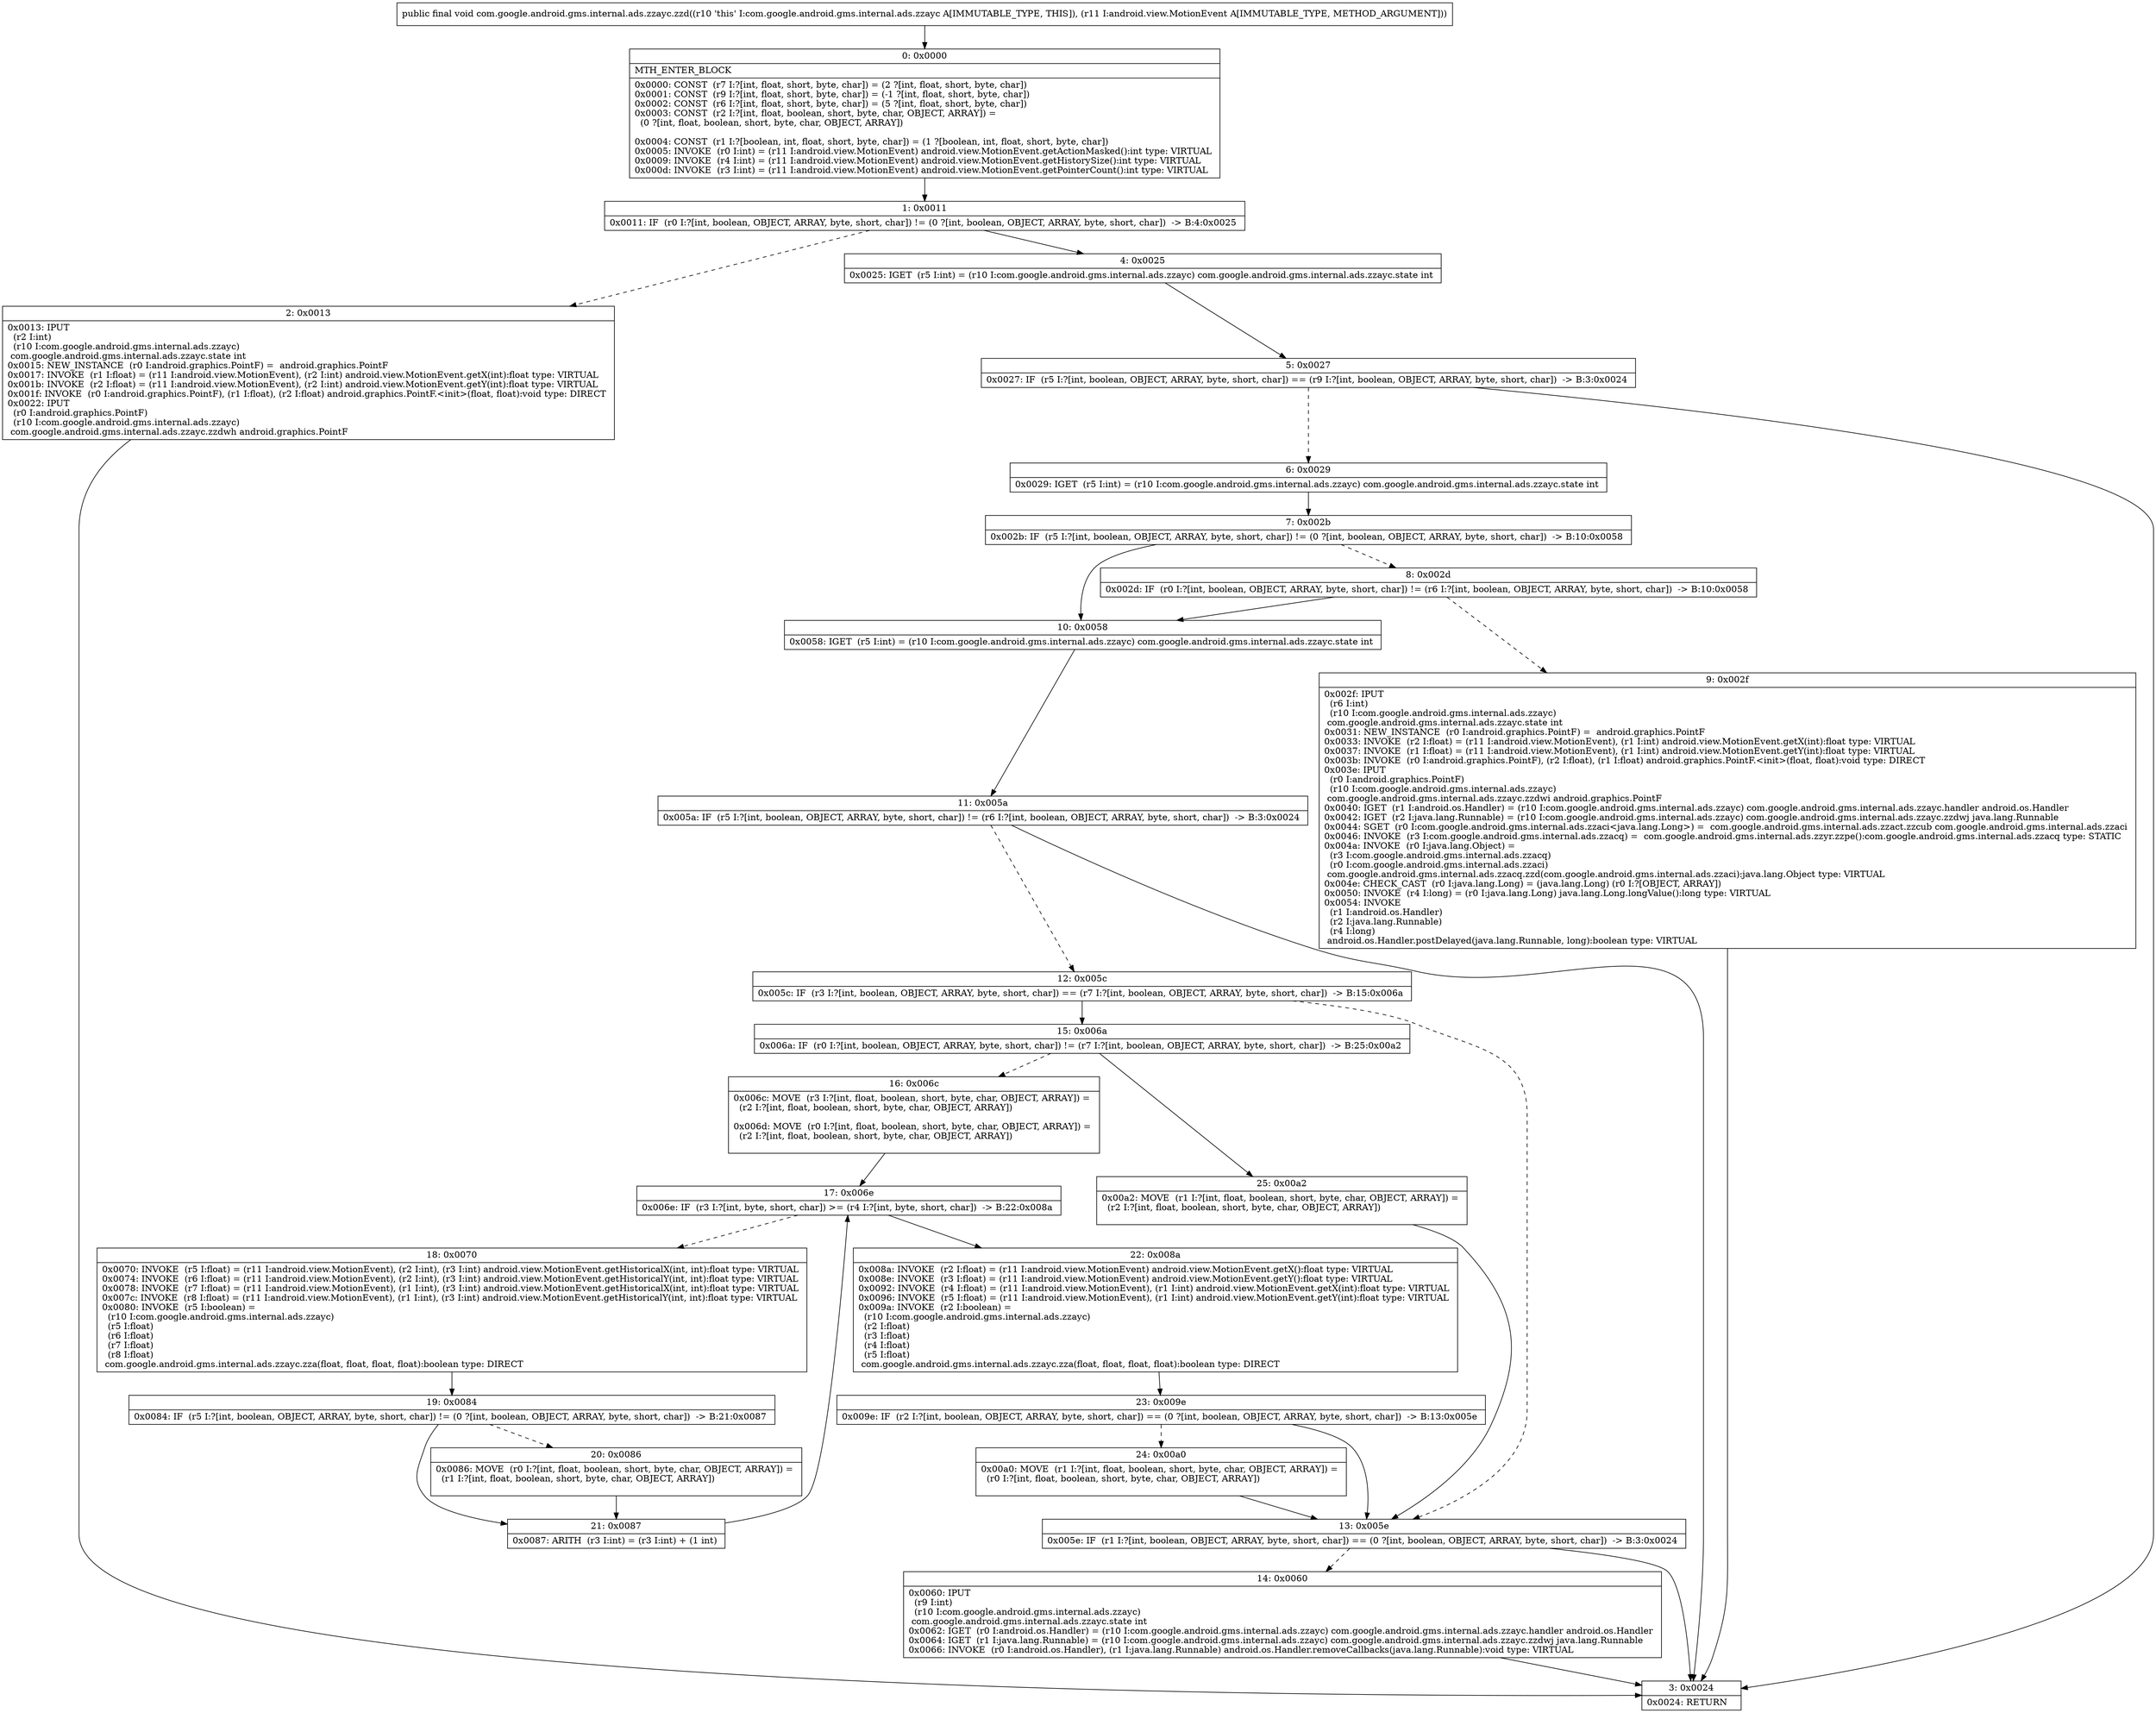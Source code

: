 digraph "CFG forcom.google.android.gms.internal.ads.zzayc.zzd(Landroid\/view\/MotionEvent;)V" {
Node_0 [shape=record,label="{0\:\ 0x0000|MTH_ENTER_BLOCK\l|0x0000: CONST  (r7 I:?[int, float, short, byte, char]) = (2 ?[int, float, short, byte, char]) \l0x0001: CONST  (r9 I:?[int, float, short, byte, char]) = (\-1 ?[int, float, short, byte, char]) \l0x0002: CONST  (r6 I:?[int, float, short, byte, char]) = (5 ?[int, float, short, byte, char]) \l0x0003: CONST  (r2 I:?[int, float, boolean, short, byte, char, OBJECT, ARRAY]) = \l  (0 ?[int, float, boolean, short, byte, char, OBJECT, ARRAY])\l \l0x0004: CONST  (r1 I:?[boolean, int, float, short, byte, char]) = (1 ?[boolean, int, float, short, byte, char]) \l0x0005: INVOKE  (r0 I:int) = (r11 I:android.view.MotionEvent) android.view.MotionEvent.getActionMasked():int type: VIRTUAL \l0x0009: INVOKE  (r4 I:int) = (r11 I:android.view.MotionEvent) android.view.MotionEvent.getHistorySize():int type: VIRTUAL \l0x000d: INVOKE  (r3 I:int) = (r11 I:android.view.MotionEvent) android.view.MotionEvent.getPointerCount():int type: VIRTUAL \l}"];
Node_1 [shape=record,label="{1\:\ 0x0011|0x0011: IF  (r0 I:?[int, boolean, OBJECT, ARRAY, byte, short, char]) != (0 ?[int, boolean, OBJECT, ARRAY, byte, short, char])  \-\> B:4:0x0025 \l}"];
Node_2 [shape=record,label="{2\:\ 0x0013|0x0013: IPUT  \l  (r2 I:int)\l  (r10 I:com.google.android.gms.internal.ads.zzayc)\l com.google.android.gms.internal.ads.zzayc.state int \l0x0015: NEW_INSTANCE  (r0 I:android.graphics.PointF) =  android.graphics.PointF \l0x0017: INVOKE  (r1 I:float) = (r11 I:android.view.MotionEvent), (r2 I:int) android.view.MotionEvent.getX(int):float type: VIRTUAL \l0x001b: INVOKE  (r2 I:float) = (r11 I:android.view.MotionEvent), (r2 I:int) android.view.MotionEvent.getY(int):float type: VIRTUAL \l0x001f: INVOKE  (r0 I:android.graphics.PointF), (r1 I:float), (r2 I:float) android.graphics.PointF.\<init\>(float, float):void type: DIRECT \l0x0022: IPUT  \l  (r0 I:android.graphics.PointF)\l  (r10 I:com.google.android.gms.internal.ads.zzayc)\l com.google.android.gms.internal.ads.zzayc.zzdwh android.graphics.PointF \l}"];
Node_3 [shape=record,label="{3\:\ 0x0024|0x0024: RETURN   \l}"];
Node_4 [shape=record,label="{4\:\ 0x0025|0x0025: IGET  (r5 I:int) = (r10 I:com.google.android.gms.internal.ads.zzayc) com.google.android.gms.internal.ads.zzayc.state int \l}"];
Node_5 [shape=record,label="{5\:\ 0x0027|0x0027: IF  (r5 I:?[int, boolean, OBJECT, ARRAY, byte, short, char]) == (r9 I:?[int, boolean, OBJECT, ARRAY, byte, short, char])  \-\> B:3:0x0024 \l}"];
Node_6 [shape=record,label="{6\:\ 0x0029|0x0029: IGET  (r5 I:int) = (r10 I:com.google.android.gms.internal.ads.zzayc) com.google.android.gms.internal.ads.zzayc.state int \l}"];
Node_7 [shape=record,label="{7\:\ 0x002b|0x002b: IF  (r5 I:?[int, boolean, OBJECT, ARRAY, byte, short, char]) != (0 ?[int, boolean, OBJECT, ARRAY, byte, short, char])  \-\> B:10:0x0058 \l}"];
Node_8 [shape=record,label="{8\:\ 0x002d|0x002d: IF  (r0 I:?[int, boolean, OBJECT, ARRAY, byte, short, char]) != (r6 I:?[int, boolean, OBJECT, ARRAY, byte, short, char])  \-\> B:10:0x0058 \l}"];
Node_9 [shape=record,label="{9\:\ 0x002f|0x002f: IPUT  \l  (r6 I:int)\l  (r10 I:com.google.android.gms.internal.ads.zzayc)\l com.google.android.gms.internal.ads.zzayc.state int \l0x0031: NEW_INSTANCE  (r0 I:android.graphics.PointF) =  android.graphics.PointF \l0x0033: INVOKE  (r2 I:float) = (r11 I:android.view.MotionEvent), (r1 I:int) android.view.MotionEvent.getX(int):float type: VIRTUAL \l0x0037: INVOKE  (r1 I:float) = (r11 I:android.view.MotionEvent), (r1 I:int) android.view.MotionEvent.getY(int):float type: VIRTUAL \l0x003b: INVOKE  (r0 I:android.graphics.PointF), (r2 I:float), (r1 I:float) android.graphics.PointF.\<init\>(float, float):void type: DIRECT \l0x003e: IPUT  \l  (r0 I:android.graphics.PointF)\l  (r10 I:com.google.android.gms.internal.ads.zzayc)\l com.google.android.gms.internal.ads.zzayc.zzdwi android.graphics.PointF \l0x0040: IGET  (r1 I:android.os.Handler) = (r10 I:com.google.android.gms.internal.ads.zzayc) com.google.android.gms.internal.ads.zzayc.handler android.os.Handler \l0x0042: IGET  (r2 I:java.lang.Runnable) = (r10 I:com.google.android.gms.internal.ads.zzayc) com.google.android.gms.internal.ads.zzayc.zzdwj java.lang.Runnable \l0x0044: SGET  (r0 I:com.google.android.gms.internal.ads.zzaci\<java.lang.Long\>) =  com.google.android.gms.internal.ads.zzact.zzcub com.google.android.gms.internal.ads.zzaci \l0x0046: INVOKE  (r3 I:com.google.android.gms.internal.ads.zzacq) =  com.google.android.gms.internal.ads.zzyr.zzpe():com.google.android.gms.internal.ads.zzacq type: STATIC \l0x004a: INVOKE  (r0 I:java.lang.Object) = \l  (r3 I:com.google.android.gms.internal.ads.zzacq)\l  (r0 I:com.google.android.gms.internal.ads.zzaci)\l com.google.android.gms.internal.ads.zzacq.zzd(com.google.android.gms.internal.ads.zzaci):java.lang.Object type: VIRTUAL \l0x004e: CHECK_CAST  (r0 I:java.lang.Long) = (java.lang.Long) (r0 I:?[OBJECT, ARRAY]) \l0x0050: INVOKE  (r4 I:long) = (r0 I:java.lang.Long) java.lang.Long.longValue():long type: VIRTUAL \l0x0054: INVOKE  \l  (r1 I:android.os.Handler)\l  (r2 I:java.lang.Runnable)\l  (r4 I:long)\l android.os.Handler.postDelayed(java.lang.Runnable, long):boolean type: VIRTUAL \l}"];
Node_10 [shape=record,label="{10\:\ 0x0058|0x0058: IGET  (r5 I:int) = (r10 I:com.google.android.gms.internal.ads.zzayc) com.google.android.gms.internal.ads.zzayc.state int \l}"];
Node_11 [shape=record,label="{11\:\ 0x005a|0x005a: IF  (r5 I:?[int, boolean, OBJECT, ARRAY, byte, short, char]) != (r6 I:?[int, boolean, OBJECT, ARRAY, byte, short, char])  \-\> B:3:0x0024 \l}"];
Node_12 [shape=record,label="{12\:\ 0x005c|0x005c: IF  (r3 I:?[int, boolean, OBJECT, ARRAY, byte, short, char]) == (r7 I:?[int, boolean, OBJECT, ARRAY, byte, short, char])  \-\> B:15:0x006a \l}"];
Node_13 [shape=record,label="{13\:\ 0x005e|0x005e: IF  (r1 I:?[int, boolean, OBJECT, ARRAY, byte, short, char]) == (0 ?[int, boolean, OBJECT, ARRAY, byte, short, char])  \-\> B:3:0x0024 \l}"];
Node_14 [shape=record,label="{14\:\ 0x0060|0x0060: IPUT  \l  (r9 I:int)\l  (r10 I:com.google.android.gms.internal.ads.zzayc)\l com.google.android.gms.internal.ads.zzayc.state int \l0x0062: IGET  (r0 I:android.os.Handler) = (r10 I:com.google.android.gms.internal.ads.zzayc) com.google.android.gms.internal.ads.zzayc.handler android.os.Handler \l0x0064: IGET  (r1 I:java.lang.Runnable) = (r10 I:com.google.android.gms.internal.ads.zzayc) com.google.android.gms.internal.ads.zzayc.zzdwj java.lang.Runnable \l0x0066: INVOKE  (r0 I:android.os.Handler), (r1 I:java.lang.Runnable) android.os.Handler.removeCallbacks(java.lang.Runnable):void type: VIRTUAL \l}"];
Node_15 [shape=record,label="{15\:\ 0x006a|0x006a: IF  (r0 I:?[int, boolean, OBJECT, ARRAY, byte, short, char]) != (r7 I:?[int, boolean, OBJECT, ARRAY, byte, short, char])  \-\> B:25:0x00a2 \l}"];
Node_16 [shape=record,label="{16\:\ 0x006c|0x006c: MOVE  (r3 I:?[int, float, boolean, short, byte, char, OBJECT, ARRAY]) = \l  (r2 I:?[int, float, boolean, short, byte, char, OBJECT, ARRAY])\l \l0x006d: MOVE  (r0 I:?[int, float, boolean, short, byte, char, OBJECT, ARRAY]) = \l  (r2 I:?[int, float, boolean, short, byte, char, OBJECT, ARRAY])\l \l}"];
Node_17 [shape=record,label="{17\:\ 0x006e|0x006e: IF  (r3 I:?[int, byte, short, char]) \>= (r4 I:?[int, byte, short, char])  \-\> B:22:0x008a \l}"];
Node_18 [shape=record,label="{18\:\ 0x0070|0x0070: INVOKE  (r5 I:float) = (r11 I:android.view.MotionEvent), (r2 I:int), (r3 I:int) android.view.MotionEvent.getHistoricalX(int, int):float type: VIRTUAL \l0x0074: INVOKE  (r6 I:float) = (r11 I:android.view.MotionEvent), (r2 I:int), (r3 I:int) android.view.MotionEvent.getHistoricalY(int, int):float type: VIRTUAL \l0x0078: INVOKE  (r7 I:float) = (r11 I:android.view.MotionEvent), (r1 I:int), (r3 I:int) android.view.MotionEvent.getHistoricalX(int, int):float type: VIRTUAL \l0x007c: INVOKE  (r8 I:float) = (r11 I:android.view.MotionEvent), (r1 I:int), (r3 I:int) android.view.MotionEvent.getHistoricalY(int, int):float type: VIRTUAL \l0x0080: INVOKE  (r5 I:boolean) = \l  (r10 I:com.google.android.gms.internal.ads.zzayc)\l  (r5 I:float)\l  (r6 I:float)\l  (r7 I:float)\l  (r8 I:float)\l com.google.android.gms.internal.ads.zzayc.zza(float, float, float, float):boolean type: DIRECT \l}"];
Node_19 [shape=record,label="{19\:\ 0x0084|0x0084: IF  (r5 I:?[int, boolean, OBJECT, ARRAY, byte, short, char]) != (0 ?[int, boolean, OBJECT, ARRAY, byte, short, char])  \-\> B:21:0x0087 \l}"];
Node_20 [shape=record,label="{20\:\ 0x0086|0x0086: MOVE  (r0 I:?[int, float, boolean, short, byte, char, OBJECT, ARRAY]) = \l  (r1 I:?[int, float, boolean, short, byte, char, OBJECT, ARRAY])\l \l}"];
Node_21 [shape=record,label="{21\:\ 0x0087|0x0087: ARITH  (r3 I:int) = (r3 I:int) + (1 int) \l}"];
Node_22 [shape=record,label="{22\:\ 0x008a|0x008a: INVOKE  (r2 I:float) = (r11 I:android.view.MotionEvent) android.view.MotionEvent.getX():float type: VIRTUAL \l0x008e: INVOKE  (r3 I:float) = (r11 I:android.view.MotionEvent) android.view.MotionEvent.getY():float type: VIRTUAL \l0x0092: INVOKE  (r4 I:float) = (r11 I:android.view.MotionEvent), (r1 I:int) android.view.MotionEvent.getX(int):float type: VIRTUAL \l0x0096: INVOKE  (r5 I:float) = (r11 I:android.view.MotionEvent), (r1 I:int) android.view.MotionEvent.getY(int):float type: VIRTUAL \l0x009a: INVOKE  (r2 I:boolean) = \l  (r10 I:com.google.android.gms.internal.ads.zzayc)\l  (r2 I:float)\l  (r3 I:float)\l  (r4 I:float)\l  (r5 I:float)\l com.google.android.gms.internal.ads.zzayc.zza(float, float, float, float):boolean type: DIRECT \l}"];
Node_23 [shape=record,label="{23\:\ 0x009e|0x009e: IF  (r2 I:?[int, boolean, OBJECT, ARRAY, byte, short, char]) == (0 ?[int, boolean, OBJECT, ARRAY, byte, short, char])  \-\> B:13:0x005e \l}"];
Node_24 [shape=record,label="{24\:\ 0x00a0|0x00a0: MOVE  (r1 I:?[int, float, boolean, short, byte, char, OBJECT, ARRAY]) = \l  (r0 I:?[int, float, boolean, short, byte, char, OBJECT, ARRAY])\l \l}"];
Node_25 [shape=record,label="{25\:\ 0x00a2|0x00a2: MOVE  (r1 I:?[int, float, boolean, short, byte, char, OBJECT, ARRAY]) = \l  (r2 I:?[int, float, boolean, short, byte, char, OBJECT, ARRAY])\l \l}"];
MethodNode[shape=record,label="{public final void com.google.android.gms.internal.ads.zzayc.zzd((r10 'this' I:com.google.android.gms.internal.ads.zzayc A[IMMUTABLE_TYPE, THIS]), (r11 I:android.view.MotionEvent A[IMMUTABLE_TYPE, METHOD_ARGUMENT])) }"];
MethodNode -> Node_0;
Node_0 -> Node_1;
Node_1 -> Node_2[style=dashed];
Node_1 -> Node_4;
Node_2 -> Node_3;
Node_4 -> Node_5;
Node_5 -> Node_3;
Node_5 -> Node_6[style=dashed];
Node_6 -> Node_7;
Node_7 -> Node_8[style=dashed];
Node_7 -> Node_10;
Node_8 -> Node_9[style=dashed];
Node_8 -> Node_10;
Node_9 -> Node_3;
Node_10 -> Node_11;
Node_11 -> Node_3;
Node_11 -> Node_12[style=dashed];
Node_12 -> Node_13[style=dashed];
Node_12 -> Node_15;
Node_13 -> Node_3;
Node_13 -> Node_14[style=dashed];
Node_14 -> Node_3;
Node_15 -> Node_16[style=dashed];
Node_15 -> Node_25;
Node_16 -> Node_17;
Node_17 -> Node_18[style=dashed];
Node_17 -> Node_22;
Node_18 -> Node_19;
Node_19 -> Node_20[style=dashed];
Node_19 -> Node_21;
Node_20 -> Node_21;
Node_21 -> Node_17;
Node_22 -> Node_23;
Node_23 -> Node_13;
Node_23 -> Node_24[style=dashed];
Node_24 -> Node_13;
Node_25 -> Node_13;
}

